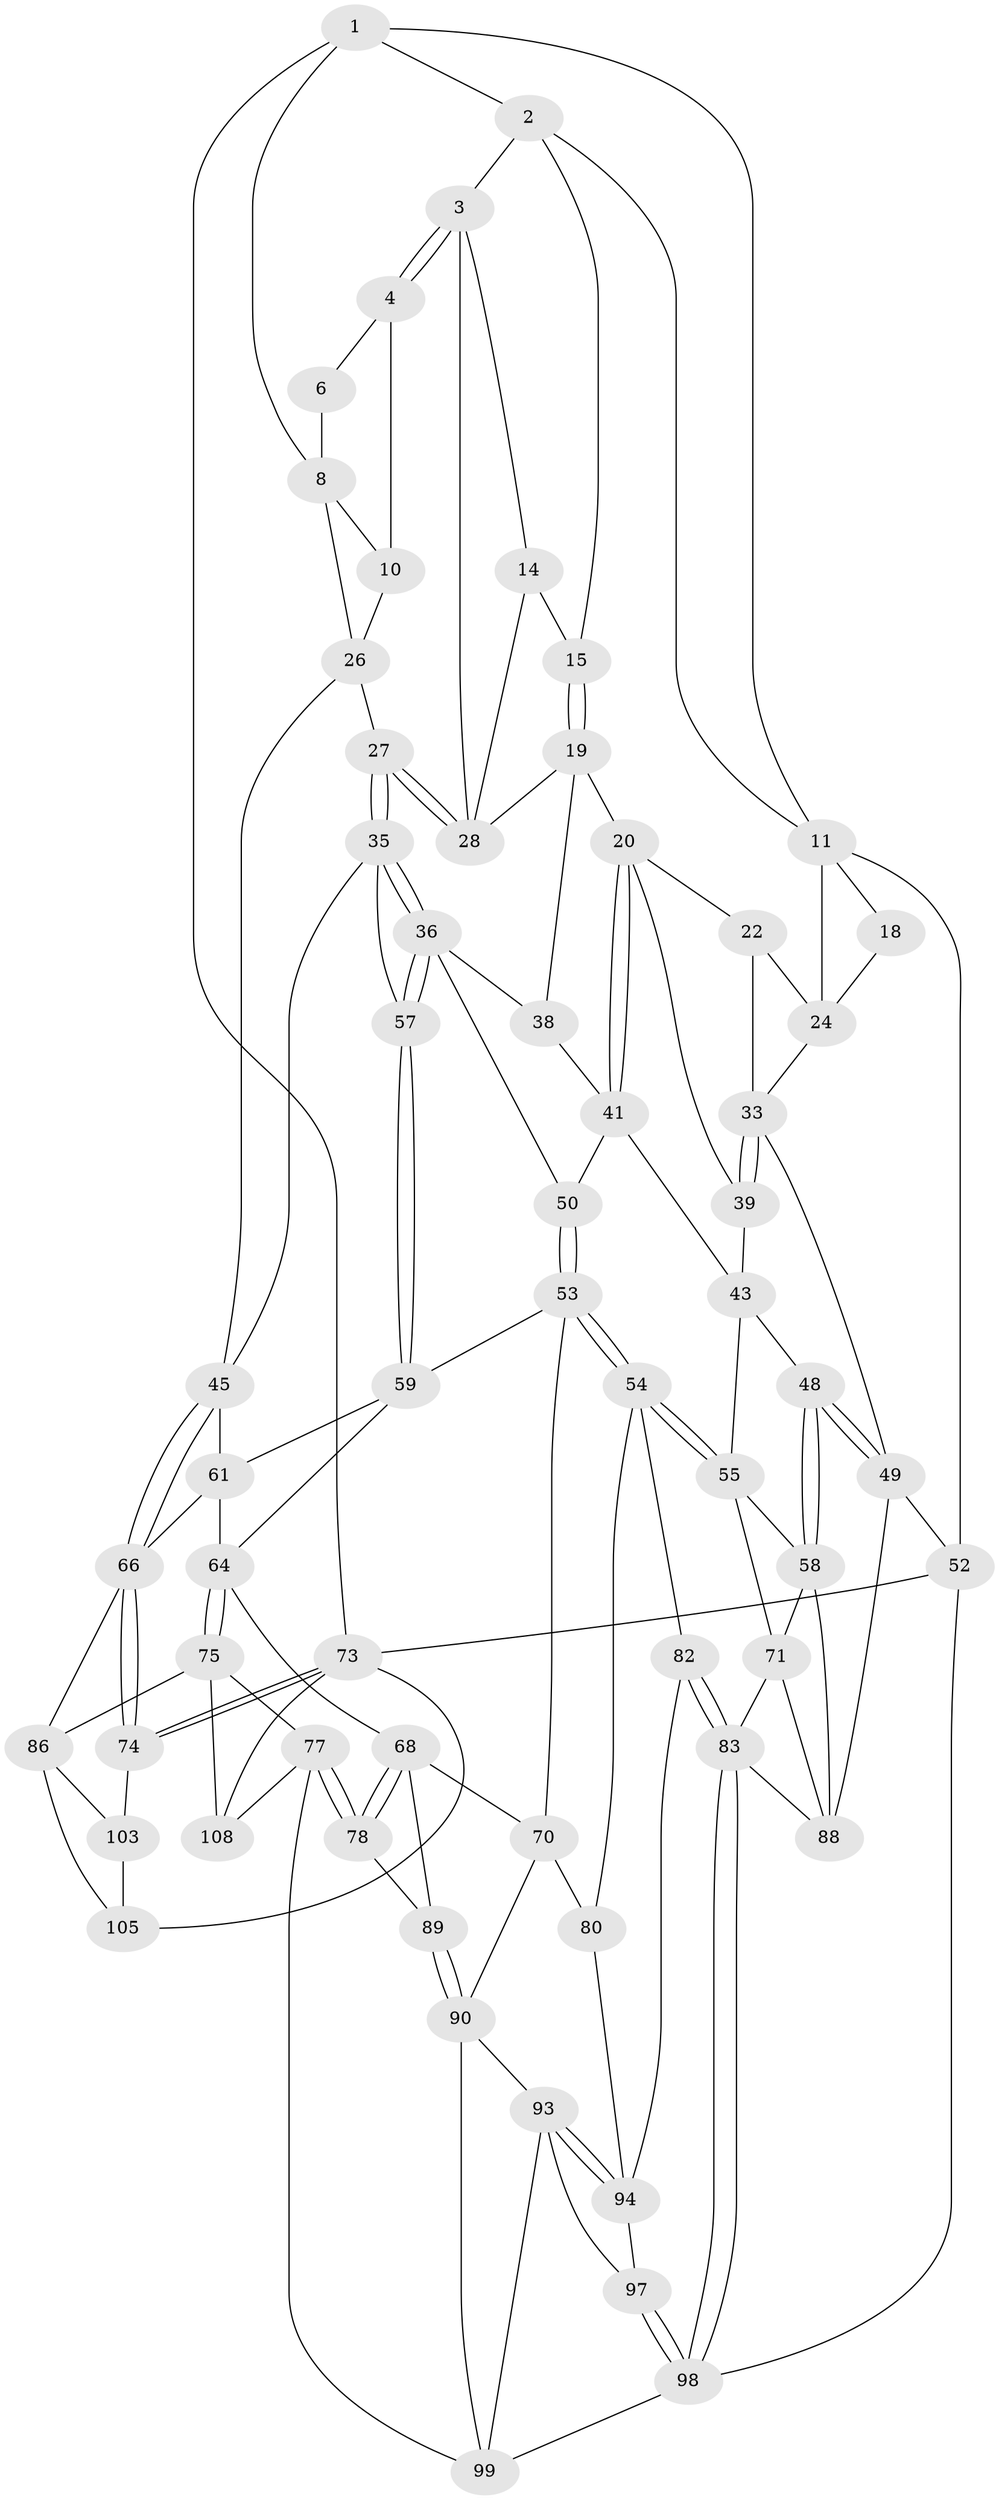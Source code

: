 // original degree distribution, {3: 0.037037037037037035, 4: 0.2777777777777778, 6: 0.2962962962962963, 5: 0.3888888888888889}
// Generated by graph-tools (version 1.1) at 2025/11/02/27/25 16:11:58]
// undirected, 62 vertices, 138 edges
graph export_dot {
graph [start="1"]
  node [color=gray90,style=filled];
  1 [pos="+0.9735072383981656+0",super="+7"];
  2 [pos="+0.6369637391210995+0",super="+12"];
  3 [pos="+0.657706252121821+0",super="+13"];
  4 [pos="+0.8213426619283191+0.20375575880750432",super="+5"];
  6 [pos="+0.9341152417482533+0"];
  8 [pos="+1+0.3723820444027541",super="+9"];
  10 [pos="+0.9039222162192228+0.20218658599470407",super="+25"];
  11 [pos="+0+0",super="+17"];
  14 [pos="+0.5197778266604678+0.25464075413301623"];
  15 [pos="+0.3842090307647538+0.09931023494794647",super="+16"];
  18 [pos="+0.14853987513049477+0.08799719578665628"];
  19 [pos="+0.34847063597906336+0.18932845843848456",super="+32"];
  20 [pos="+0.1920940174932737+0.31121348314092057",super="+21"];
  22 [pos="+0.1765954919070928+0.30266851037478776",super="+23"];
  24 [pos="+0.12717791550658178+0.17604946517427925",super="+29"];
  26 [pos="+0.8040865866000941+0.2738680323184336",super="+30"];
  27 [pos="+0.7230650287745487+0.34212309167107785"];
  28 [pos="+0.658027467488393+0.28882417953886286",super="+31"];
  33 [pos="+0+0.1933726263003928",super="+34"];
  35 [pos="+0.7277519734089288+0.3883412889003472",super="+47"];
  36 [pos="+0.5086569809482795+0.5023911370410034",super="+37"];
  38 [pos="+0.45651226246499105+0.43222746335773227"];
  39 [pos="+0.03231584520512834+0.34402394037053574",super="+40"];
  41 [pos="+0.23671719126718724+0.3994121944058871",super="+42"];
  43 [pos="+0.18513540907607967+0.5188720358340357",super="+44"];
  45 [pos="+1+0.4744563528864761",super="+46"];
  48 [pos="+0+0.5957883086729048"];
  49 [pos="+0+0.5954668384581376",super="+51"];
  50 [pos="+0.3008976303872295+0.5665855027867938"];
  52 [pos="+0+1"];
  53 [pos="+0.31856561681405227+0.6717805891347539",super="+60"];
  54 [pos="+0.29366248784844357+0.7007992837372585",super="+81"];
  55 [pos="+0.19187155362120198+0.6855476649940893",super="+56"];
  57 [pos="+0.5335431763892916+0.5863734977250269"];
  58 [pos="+0+0.6078049950348945",super="+72"];
  59 [pos="+0.5335960873236535+0.5873348551880622",super="+62"];
  61 [pos="+0.8592965580637139+0.5551770294424757",super="+63"];
  64 [pos="+0.7497826699907597+0.7250850634404828",super="+65"];
  66 [pos="+1+0.7842665680736849",super="+67"];
  68 [pos="+0.7091762666436672+0.727203370252485",super="+69"];
  70 [pos="+0.5238020268083438+0.6801960659171487",super="+79"];
  71 [pos="+0.1598628878476999+0.7233904618300272",super="+85"];
  73 [pos="+1+1",super="+107"];
  74 [pos="+1+0.7910691511239206",super="+102"];
  75 [pos="+0.7429495366491246+0.8906464005703719",super="+76"];
  77 [pos="+0.6738864520020137+0.8876291182161283",super="+106"];
  78 [pos="+0.6566469980022888+0.875766163655715"];
  80 [pos="+0.38640556617244126+0.799859931757973"];
  82 [pos="+0.2635957656075701+0.8667257870999482"];
  83 [pos="+0.21653120210641003+0.920667309417347",super="+84"];
  86 [pos="+0.834268059115775+0.8671057840079536",super="+87"];
  88 [pos="+0.05672699427612654+0.7923313500095662",super="+92"];
  89 [pos="+0.5758873285616772+0.8446932605985884"];
  90 [pos="+0.507951033159342+0.9049631498283344",super="+91"];
  93 [pos="+0.4382550017754749+0.8862991435067769",super="+96"];
  94 [pos="+0.3846199402792506+0.8562136736282369",super="+95"];
  97 [pos="+0.37803495695337286+0.8879048118235586"];
  98 [pos="+0.21540941306750624+1",super="+100"];
  99 [pos="+0.3047829752704017+1",super="+101"];
  103 [pos="+0.8972570110908259+0.9138834393901651",super="+104"];
  105 [pos="+0.8877995477879527+1"];
  108 [pos="+0.7301611324417231+1"];
  1 -- 2;
  1 -- 8;
  1 -- 11;
  1 -- 73;
  2 -- 3;
  2 -- 11;
  2 -- 15;
  3 -- 4;
  3 -- 4;
  3 -- 28;
  3 -- 14;
  4 -- 10 [weight=2];
  4 -- 6;
  6 -- 8;
  8 -- 10;
  8 -- 26;
  10 -- 26;
  11 -- 52;
  11 -- 18;
  11 -- 24;
  14 -- 15;
  14 -- 28;
  15 -- 19;
  15 -- 19;
  18 -- 24;
  19 -- 20;
  19 -- 38;
  19 -- 28;
  20 -- 41;
  20 -- 41;
  20 -- 22;
  20 -- 39;
  22 -- 24;
  22 -- 33;
  24 -- 33;
  26 -- 27;
  26 -- 45;
  27 -- 28;
  27 -- 28;
  27 -- 35;
  27 -- 35;
  33 -- 39;
  33 -- 39;
  33 -- 49;
  35 -- 36;
  35 -- 36;
  35 -- 57;
  35 -- 45;
  36 -- 57;
  36 -- 57;
  36 -- 50;
  36 -- 38;
  38 -- 41;
  39 -- 43;
  41 -- 50;
  41 -- 43;
  43 -- 48;
  43 -- 55;
  45 -- 66;
  45 -- 66;
  45 -- 61;
  48 -- 49;
  48 -- 49;
  48 -- 58;
  48 -- 58;
  49 -- 52;
  49 -- 88;
  50 -- 53;
  50 -- 53;
  52 -- 73;
  52 -- 98;
  53 -- 54;
  53 -- 54;
  53 -- 59;
  53 -- 70;
  54 -- 55;
  54 -- 55;
  54 -- 80;
  54 -- 82;
  55 -- 71;
  55 -- 58;
  57 -- 59;
  57 -- 59;
  58 -- 88;
  58 -- 71;
  59 -- 64;
  59 -- 61;
  61 -- 64;
  61 -- 66;
  64 -- 75;
  64 -- 75;
  64 -- 68;
  66 -- 74;
  66 -- 74;
  66 -- 86;
  68 -- 78;
  68 -- 78;
  68 -- 89;
  68 -- 70;
  70 -- 80;
  70 -- 90;
  71 -- 88;
  71 -- 83;
  73 -- 74;
  73 -- 74;
  73 -- 108;
  73 -- 105;
  74 -- 103 [weight=2];
  75 -- 108;
  75 -- 77;
  75 -- 86;
  77 -- 78;
  77 -- 78;
  77 -- 108;
  77 -- 99;
  78 -- 89;
  80 -- 94;
  82 -- 83;
  82 -- 83;
  82 -- 94;
  83 -- 98;
  83 -- 98;
  83 -- 88;
  86 -- 103;
  86 -- 105;
  89 -- 90;
  89 -- 90;
  90 -- 99;
  90 -- 93;
  93 -- 94;
  93 -- 94;
  93 -- 97;
  93 -- 99;
  94 -- 97;
  97 -- 98;
  97 -- 98;
  98 -- 99;
  103 -- 105;
}
